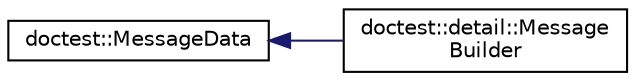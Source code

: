 digraph "Graphical Class Hierarchy"
{
 // LATEX_PDF_SIZE
  edge [fontname="Helvetica",fontsize="10",labelfontname="Helvetica",labelfontsize="10"];
  node [fontname="Helvetica",fontsize="10",shape=record];
  rankdir="LR";
  Node0 [label="doctest::MessageData",height=0.2,width=0.4,color="black", fillcolor="white", style="filled",URL="$structdoctest_1_1_message_data.html",tooltip=" "];
  Node0 -> Node1 [dir="back",color="midnightblue",fontsize="10",style="solid",fontname="Helvetica"];
  Node1 [label="doctest::detail::Message\lBuilder",height=0.2,width=0.4,color="black", fillcolor="white", style="filled",URL="$structdoctest_1_1detail_1_1_message_builder.html",tooltip=" "];
}
